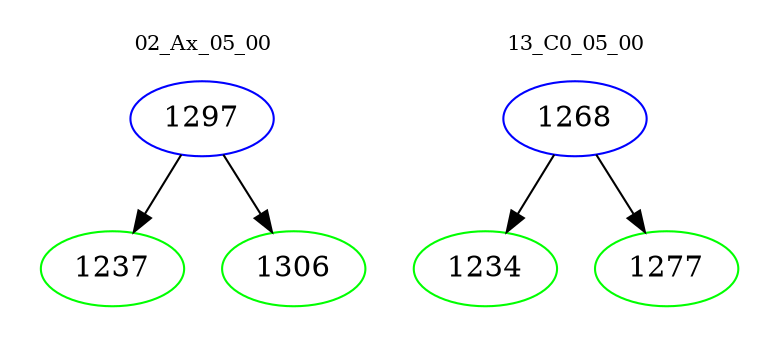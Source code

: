 digraph{
subgraph cluster_0 {
color = white
label = "02_Ax_05_00";
fontsize=10;
T0_1297 [label="1297", color="blue"]
T0_1297 -> T0_1237 [color="black"]
T0_1237 [label="1237", color="green"]
T0_1297 -> T0_1306 [color="black"]
T0_1306 [label="1306", color="green"]
}
subgraph cluster_1 {
color = white
label = "13_C0_05_00";
fontsize=10;
T1_1268 [label="1268", color="blue"]
T1_1268 -> T1_1234 [color="black"]
T1_1234 [label="1234", color="green"]
T1_1268 -> T1_1277 [color="black"]
T1_1277 [label="1277", color="green"]
}
}
